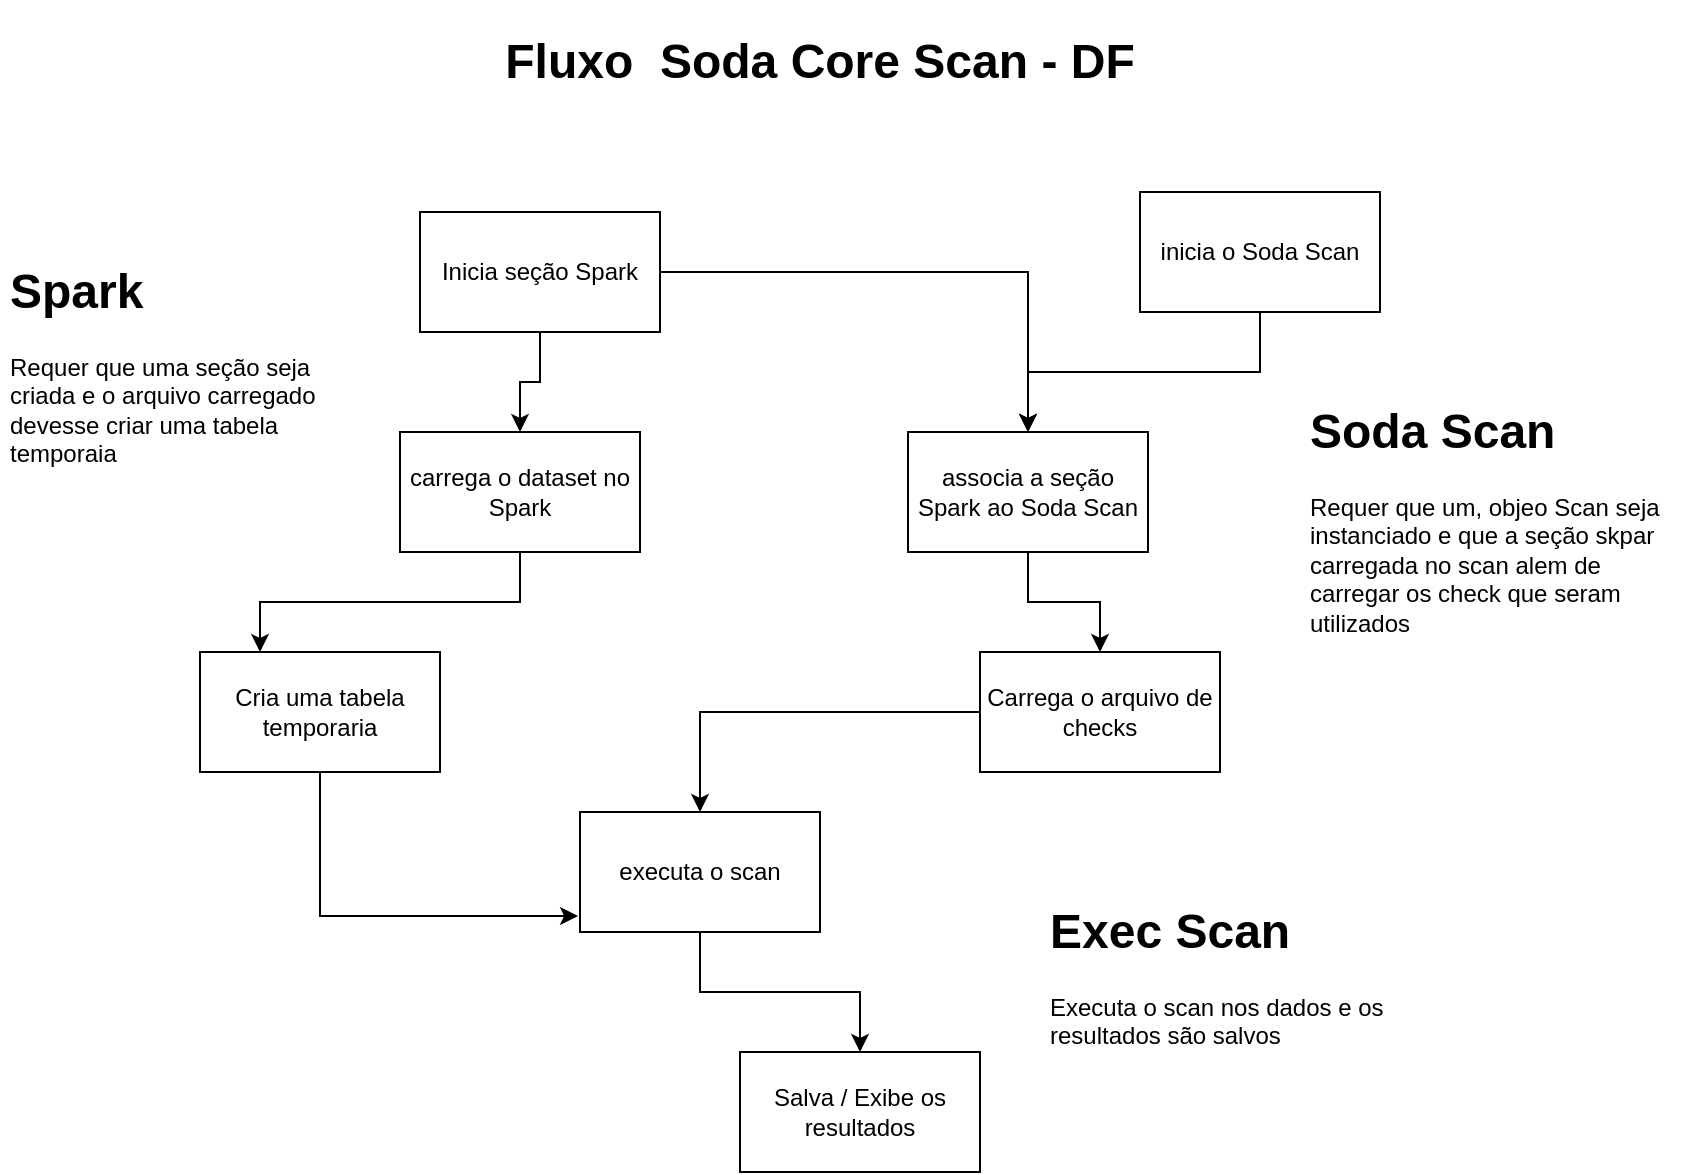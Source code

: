 <mxfile>
    <diagram name="Página-1" id="4sn41ggnogsn7ywIyjHy">
        <mxGraphModel dx="2286" dy="1942" grid="1" gridSize="10" guides="1" tooltips="1" connect="1" arrows="1" fold="1" page="1" pageScale="1" pageWidth="827" pageHeight="1169" math="0" shadow="0">
            <root>
                <mxCell id="0"/>
                <mxCell id="1" parent="0"/>
                <mxCell id="olwb9iaUx9etVq0swbon-3" value="carrega o dataset no Spark" style="rounded=0;whiteSpace=wrap;html=1;" parent="1" vertex="1">
                    <mxGeometry x="160" y="170" width="120" height="60" as="geometry"/>
                </mxCell>
                <mxCell id="olwb9iaUx9etVq0swbon-4" value="&lt;h1&gt;Fluxo&amp;nbsp; Soda Core Scan - DF&lt;/h1&gt;" style="text;html=1;strokeColor=none;fillColor=none;align=center;verticalAlign=middle;whiteSpace=wrap;rounded=0;" parent="1" vertex="1">
                    <mxGeometry x="170" y="-30" width="400" height="30" as="geometry"/>
                </mxCell>
                <mxCell id="olwb9iaUx9etVq0swbon-16" style="edgeStyle=orthogonalEdgeStyle;rounded=0;orthogonalLoop=1;jettySize=auto;html=1;" parent="1" source="olwb9iaUx9etVq0swbon-7" target="olwb9iaUx9etVq0swbon-3" edge="1">
                    <mxGeometry relative="1" as="geometry"/>
                </mxCell>
                <mxCell id="olwb9iaUx9etVq0swbon-24" style="edgeStyle=orthogonalEdgeStyle;rounded=0;orthogonalLoop=1;jettySize=auto;html=1;entryX=0.5;entryY=0;entryDx=0;entryDy=0;" parent="1" source="olwb9iaUx9etVq0swbon-7" target="olwb9iaUx9etVq0swbon-12" edge="1">
                    <mxGeometry relative="1" as="geometry"/>
                </mxCell>
                <mxCell id="olwb9iaUx9etVq0swbon-7" value="Inicia seção Spark" style="whiteSpace=wrap;html=1;rounded=0;" parent="1" vertex="1">
                    <mxGeometry x="170" y="60" width="120" height="60" as="geometry"/>
                </mxCell>
                <mxCell id="olwb9iaUx9etVq0swbon-13" value="" style="edgeStyle=orthogonalEdgeStyle;rounded=0;orthogonalLoop=1;jettySize=auto;html=1;" parent="1" source="olwb9iaUx9etVq0swbon-9" target="olwb9iaUx9etVq0swbon-12" edge="1">
                    <mxGeometry relative="1" as="geometry"/>
                </mxCell>
                <mxCell id="olwb9iaUx9etVq0swbon-9" value="inicia o Soda Scan" style="whiteSpace=wrap;html=1;rounded=0;" parent="1" vertex="1">
                    <mxGeometry x="530" y="50" width="120" height="60" as="geometry"/>
                </mxCell>
                <mxCell id="olwb9iaUx9etVq0swbon-15" value="" style="edgeStyle=orthogonalEdgeStyle;rounded=0;orthogonalLoop=1;jettySize=auto;html=1;" parent="1" source="olwb9iaUx9etVq0swbon-12" target="olwb9iaUx9etVq0swbon-14" edge="1">
                    <mxGeometry relative="1" as="geometry"/>
                </mxCell>
                <mxCell id="olwb9iaUx9etVq0swbon-12" value="associa a seção Spark ao Soda Scan" style="whiteSpace=wrap;html=1;rounded=0;" parent="1" vertex="1">
                    <mxGeometry x="414" y="170" width="120" height="60" as="geometry"/>
                </mxCell>
                <mxCell id="olwb9iaUx9etVq0swbon-20" style="edgeStyle=orthogonalEdgeStyle;rounded=0;orthogonalLoop=1;jettySize=auto;html=1;" parent="1" source="olwb9iaUx9etVq0swbon-14" target="olwb9iaUx9etVq0swbon-18" edge="1">
                    <mxGeometry relative="1" as="geometry"/>
                </mxCell>
                <mxCell id="olwb9iaUx9etVq0swbon-14" value="Carrega o arquivo de checks" style="whiteSpace=wrap;html=1;rounded=0;" parent="1" vertex="1">
                    <mxGeometry x="450" y="280" width="120" height="60" as="geometry"/>
                </mxCell>
                <mxCell id="olwb9iaUx9etVq0swbon-22" value="" style="edgeStyle=orthogonalEdgeStyle;rounded=0;orthogonalLoop=1;jettySize=auto;html=1;" parent="1" source="olwb9iaUx9etVq0swbon-18" target="olwb9iaUx9etVq0swbon-21" edge="1">
                    <mxGeometry relative="1" as="geometry"/>
                </mxCell>
                <mxCell id="olwb9iaUx9etVq0swbon-18" value="executa o scan" style="whiteSpace=wrap;html=1;rounded=0;" parent="1" vertex="1">
                    <mxGeometry x="250" y="360" width="120" height="60" as="geometry"/>
                </mxCell>
                <mxCell id="olwb9iaUx9etVq0swbon-21" value="Salva / Exibe os resultados" style="whiteSpace=wrap;html=1;rounded=0;" parent="1" vertex="1">
                    <mxGeometry x="330" y="480" width="120" height="60" as="geometry"/>
                </mxCell>
                <mxCell id="2" value="&lt;h1&gt;Spark&lt;/h1&gt;&lt;p&gt;Requer que uma seção seja criada e o arquivo carregado devesse criar uma tabela temporaia&amp;nbsp;&lt;/p&gt;" style="text;html=1;strokeColor=none;fillColor=none;spacing=5;spacingTop=-20;whiteSpace=wrap;overflow=hidden;rounded=0;" vertex="1" parent="1">
                    <mxGeometry x="-40" y="80" width="190" height="120" as="geometry"/>
                </mxCell>
                <mxCell id="3" value="&lt;h1&gt;Soda Scan&lt;/h1&gt;&lt;p&gt;Requer que um, objeo Scan seja instanciado e que a seção skpar carregada no scan alem de carregar os check que seram utilizados&lt;/p&gt;" style="text;html=1;strokeColor=none;fillColor=none;spacing=5;spacingTop=-20;whiteSpace=wrap;overflow=hidden;rounded=0;" vertex="1" parent="1">
                    <mxGeometry x="610" y="150" width="190" height="120" as="geometry"/>
                </mxCell>
                <mxCell id="4" value="Cria uma tabela temporaria" style="whiteSpace=wrap;html=1;rounded=0;" vertex="1" parent="1">
                    <mxGeometry x="60" y="280" width="120" height="60" as="geometry"/>
                </mxCell>
                <mxCell id="8" style="edgeStyle=orthogonalEdgeStyle;rounded=0;orthogonalLoop=1;jettySize=auto;html=1;entryX=0.25;entryY=0;entryDx=0;entryDy=0;" edge="1" parent="1" source="olwb9iaUx9etVq0swbon-3" target="4">
                    <mxGeometry relative="1" as="geometry">
                        <mxPoint x="-70" y="290" as="sourcePoint"/>
                        <mxPoint x="-210" y="340" as="targetPoint"/>
                    </mxGeometry>
                </mxCell>
                <mxCell id="10" style="edgeStyle=orthogonalEdgeStyle;rounded=0;orthogonalLoop=1;jettySize=auto;html=1;exitX=0.5;exitY=1;exitDx=0;exitDy=0;entryX=-0.008;entryY=0.867;entryDx=0;entryDy=0;entryPerimeter=0;" edge="1" parent="1" source="4" target="olwb9iaUx9etVq0swbon-18">
                    <mxGeometry relative="1" as="geometry">
                        <mxPoint x="470" y="330" as="sourcePoint"/>
                        <mxPoint x="330" y="380" as="targetPoint"/>
                    </mxGeometry>
                </mxCell>
                <mxCell id="11" value="&lt;h1&gt;Exec Scan&lt;/h1&gt;&lt;p&gt;Executa o scan nos dados e os resultados são salvos&amp;nbsp;&lt;/p&gt;" style="text;html=1;strokeColor=none;fillColor=none;spacing=5;spacingTop=-20;whiteSpace=wrap;overflow=hidden;rounded=0;" vertex="1" parent="1">
                    <mxGeometry x="480" y="400" width="190" height="120" as="geometry"/>
                </mxCell>
            </root>
        </mxGraphModel>
    </diagram>
</mxfile>